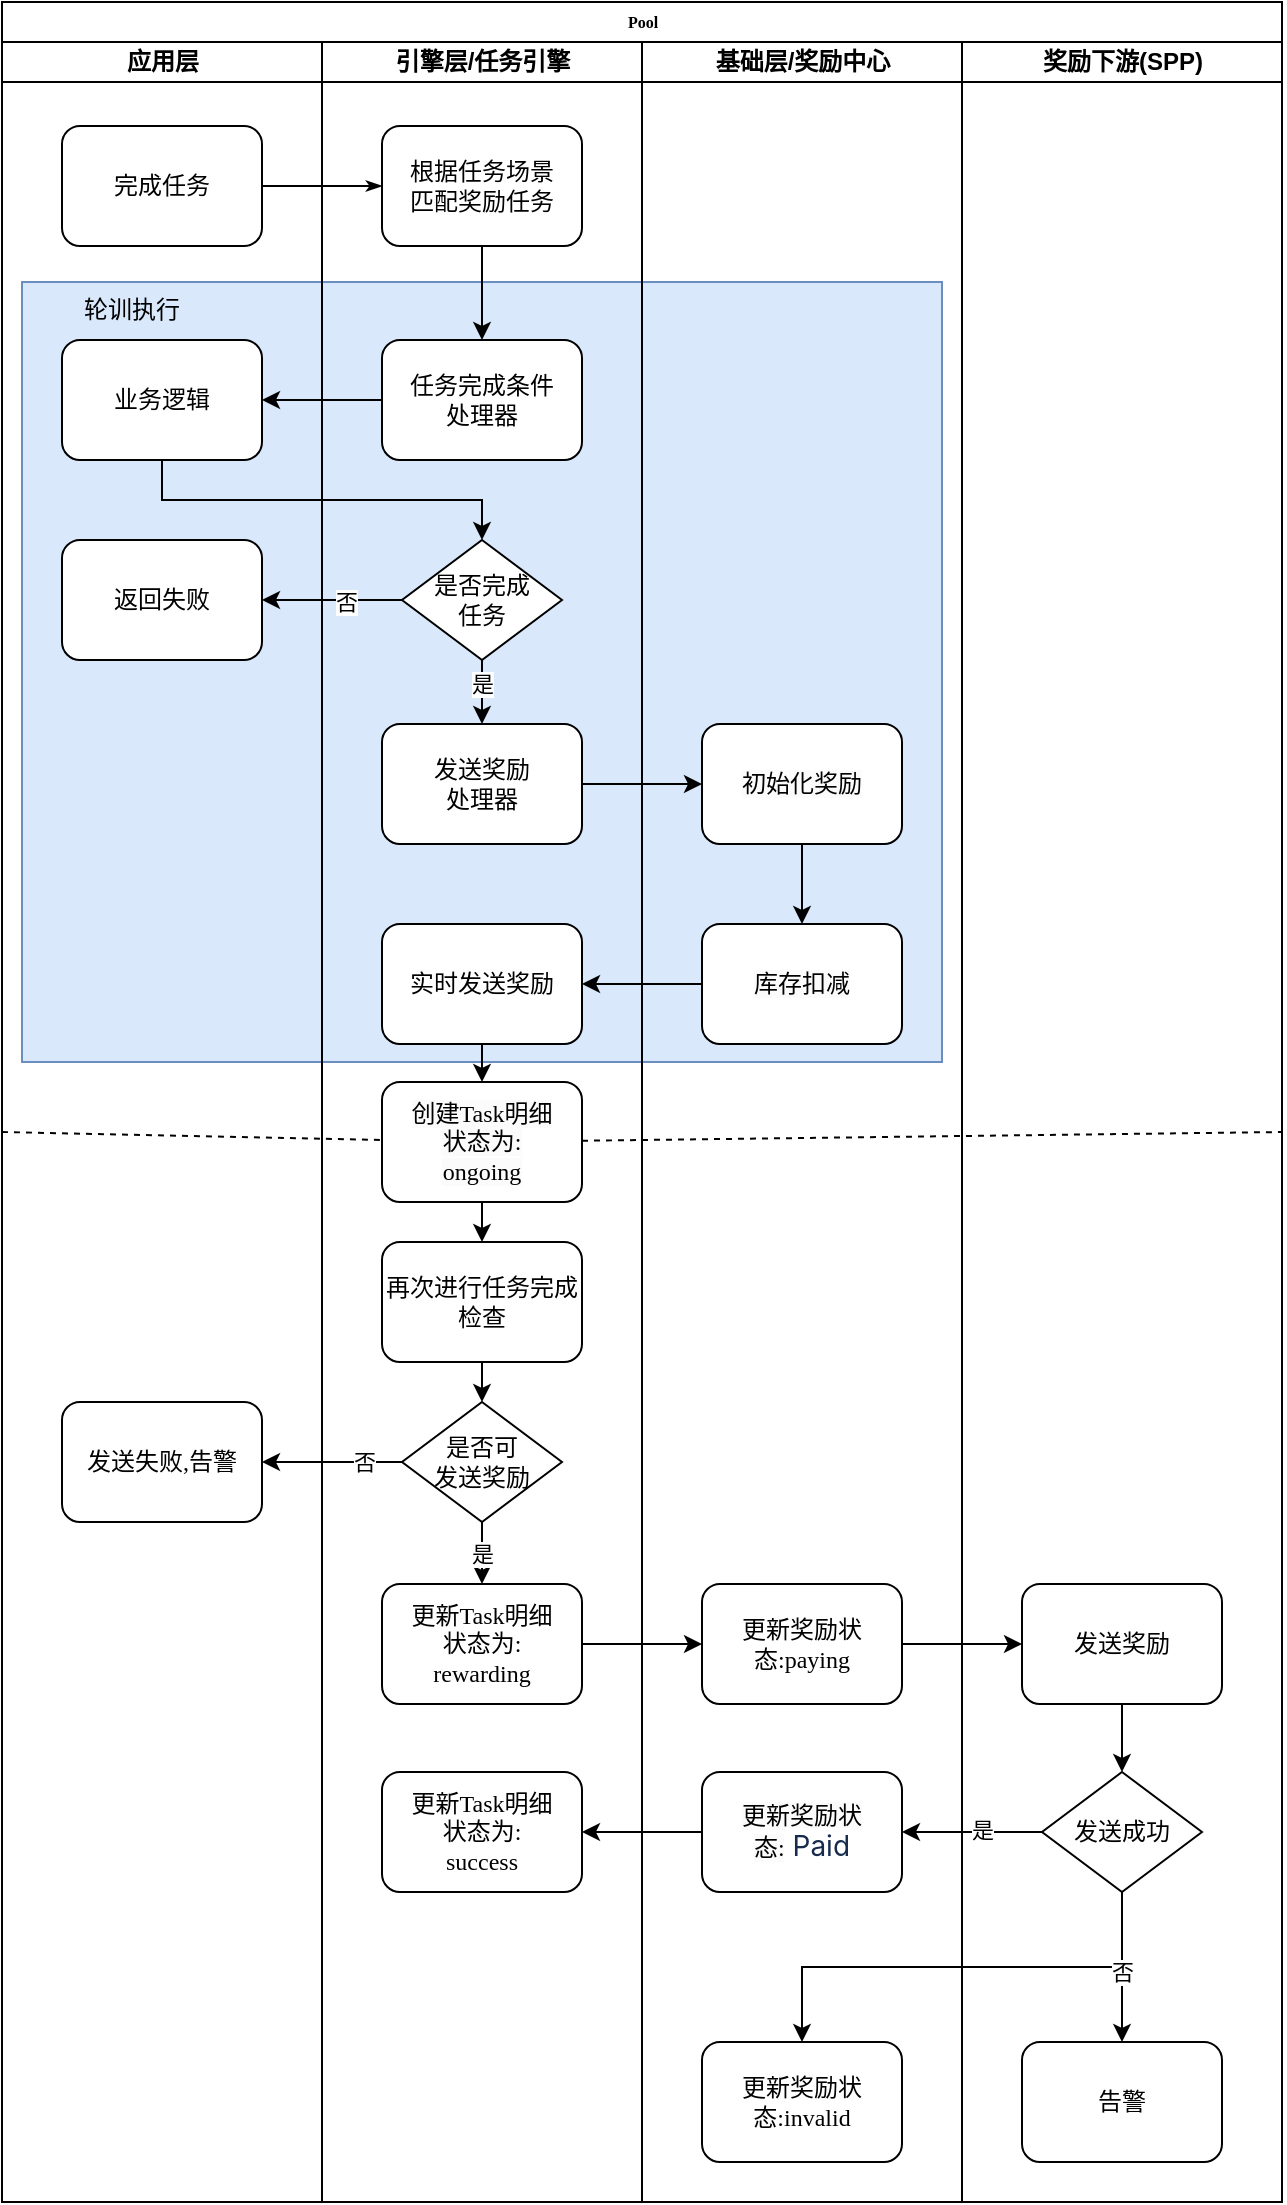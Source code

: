 <mxfile version="26.1.0">
  <diagram name="第 1 页" id="QEm1x_4ddXBvyxmgqNDN">
    <mxGraphModel dx="1338" dy="746" grid="1" gridSize="10" guides="1" tooltips="1" connect="1" arrows="1" fold="1" page="1" pageScale="1" pageWidth="827" pageHeight="1169" math="0" shadow="0">
      <root>
        <mxCell id="0" />
        <mxCell id="1" parent="0" />
        <mxCell id="FhH42oNWLTz3iLt1cTTA-1" value="" style="rounded=0;whiteSpace=wrap;html=1;fillColor=#dae8fc;strokeColor=#6c8ebf;" vertex="1" parent="1">
          <mxGeometry x="80" y="180" width="460" height="390" as="geometry" />
        </mxCell>
        <mxCell id="FhH42oNWLTz3iLt1cTTA-2" value="Pool" style="swimlane;html=1;childLayout=stackLayout;startSize=20;rounded=0;shadow=0;labelBackgroundColor=none;strokeWidth=1;fontFamily=Verdana;fontSize=8;align=center;" vertex="1" parent="1">
          <mxGeometry x="70" y="40" width="640" height="1100" as="geometry" />
        </mxCell>
        <mxCell id="FhH42oNWLTz3iLt1cTTA-3" value="应用层" style="swimlane;html=1;startSize=20;" vertex="1" parent="FhH42oNWLTz3iLt1cTTA-2">
          <mxGeometry y="20" width="160" height="1080" as="geometry" />
        </mxCell>
        <mxCell id="FhH42oNWLTz3iLt1cTTA-4" value="&lt;font style=&quot;font-size: 12px;&quot;&gt;完成任务&lt;/font&gt;" style="rounded=1;whiteSpace=wrap;html=1;shadow=0;labelBackgroundColor=none;strokeWidth=1;fontFamily=Verdana;fontSize=8;align=center;" vertex="1" parent="FhH42oNWLTz3iLt1cTTA-3">
          <mxGeometry x="30" y="42" width="100" height="60" as="geometry" />
        </mxCell>
        <mxCell id="FhH42oNWLTz3iLt1cTTA-5" value="&lt;span style=&quot;font-size: 12px;&quot;&gt;发送失败,告警&lt;/span&gt;" style="rounded=1;whiteSpace=wrap;html=1;shadow=0;labelBackgroundColor=none;strokeWidth=1;fontFamily=Verdana;fontSize=8;align=center;" vertex="1" parent="FhH42oNWLTz3iLt1cTTA-3">
          <mxGeometry x="30" y="680" width="100" height="60" as="geometry" />
        </mxCell>
        <mxCell id="FhH42oNWLTz3iLt1cTTA-6" value="轮训执行" style="text;html=1;align=center;verticalAlign=middle;whiteSpace=wrap;rounded=0;" vertex="1" parent="FhH42oNWLTz3iLt1cTTA-3">
          <mxGeometry x="10" y="119" width="110" height="30" as="geometry" />
        </mxCell>
        <mxCell id="FhH42oNWLTz3iLt1cTTA-7" style="edgeStyle=orthogonalEdgeStyle;rounded=1;html=1;labelBackgroundColor=none;startArrow=none;startFill=0;startSize=5;endArrow=classicThin;endFill=1;endSize=5;jettySize=auto;orthogonalLoop=1;strokeWidth=1;fontFamily=Verdana;fontSize=8" edge="1" parent="FhH42oNWLTz3iLt1cTTA-2" source="FhH42oNWLTz3iLt1cTTA-4" target="FhH42oNWLTz3iLt1cTTA-9">
          <mxGeometry relative="1" as="geometry" />
        </mxCell>
        <mxCell id="FhH42oNWLTz3iLt1cTTA-8" value="引擎层/任务引擎" style="swimlane;html=1;startSize=20;" vertex="1" parent="FhH42oNWLTz3iLt1cTTA-2">
          <mxGeometry x="160" y="20" width="160" height="1080" as="geometry" />
        </mxCell>
        <mxCell id="FhH42oNWLTz3iLt1cTTA-9" value="&lt;font style=&quot;font-size: 12px;&quot;&gt;根据任务场景&lt;/font&gt;&lt;div&gt;&lt;font style=&quot;font-size: 12px;&quot;&gt;匹配&lt;/font&gt;&lt;span style=&quot;font-size: 12px; background-color: transparent; color: light-dark(rgb(0, 0, 0), rgb(255, 255, 255));&quot;&gt;奖励任务&lt;/span&gt;&lt;/div&gt;" style="rounded=1;whiteSpace=wrap;html=1;shadow=0;labelBackgroundColor=none;strokeWidth=1;fontFamily=Verdana;fontSize=8;align=center;" vertex="1" parent="FhH42oNWLTz3iLt1cTTA-8">
          <mxGeometry x="30" y="42" width="100" height="60" as="geometry" />
        </mxCell>
        <mxCell id="FhH42oNWLTz3iLt1cTTA-10" value="&lt;span style=&quot;font-size: 12px;&quot;&gt;实时发送奖励&lt;/span&gt;" style="rounded=1;whiteSpace=wrap;html=1;shadow=0;labelBackgroundColor=none;strokeWidth=1;fontFamily=Verdana;fontSize=8;align=center;" vertex="1" parent="FhH42oNWLTz3iLt1cTTA-8">
          <mxGeometry x="30" y="441" width="100" height="60" as="geometry" />
        </mxCell>
        <mxCell id="FhH42oNWLTz3iLt1cTTA-11" value="是" style="edgeStyle=orthogonalEdgeStyle;rounded=0;orthogonalLoop=1;jettySize=auto;html=1;exitX=0.5;exitY=1;exitDx=0;exitDy=0;" edge="1" parent="FhH42oNWLTz3iLt1cTTA-8" source="FhH42oNWLTz3iLt1cTTA-12" target="FhH42oNWLTz3iLt1cTTA-15">
          <mxGeometry relative="1" as="geometry" />
        </mxCell>
        <mxCell id="FhH42oNWLTz3iLt1cTTA-12" value="&lt;span style=&quot;font-size: 12px;&quot;&gt;是否可&lt;/span&gt;&lt;div&gt;&lt;span style=&quot;font-size: 12px;&quot;&gt;发送奖励&lt;/span&gt;&lt;/div&gt;" style="rhombus;whiteSpace=wrap;html=1;rounded=0;shadow=0;labelBackgroundColor=none;strokeWidth=1;fontFamily=Verdana;fontSize=8;align=center;" vertex="1" parent="FhH42oNWLTz3iLt1cTTA-8">
          <mxGeometry x="40" y="680" width="80" height="60" as="geometry" />
        </mxCell>
        <mxCell id="FhH42oNWLTz3iLt1cTTA-13" style="edgeStyle=orthogonalEdgeStyle;rounded=0;orthogonalLoop=1;jettySize=auto;html=1;exitX=0.5;exitY=1;exitDx=0;exitDy=0;entryX=0.5;entryY=0;entryDx=0;entryDy=0;" edge="1" parent="FhH42oNWLTz3iLt1cTTA-8" source="FhH42oNWLTz3iLt1cTTA-14" target="FhH42oNWLTz3iLt1cTTA-12">
          <mxGeometry relative="1" as="geometry" />
        </mxCell>
        <mxCell id="FhH42oNWLTz3iLt1cTTA-14" value="&lt;span style=&quot;font-size: 12px;&quot;&gt;再次进行任务完成检查&lt;/span&gt;" style="rounded=1;whiteSpace=wrap;html=1;shadow=0;labelBackgroundColor=none;strokeWidth=1;fontFamily=Verdana;fontSize=8;align=center;" vertex="1" parent="FhH42oNWLTz3iLt1cTTA-8">
          <mxGeometry x="30" y="600" width="100" height="60" as="geometry" />
        </mxCell>
        <mxCell id="FhH42oNWLTz3iLt1cTTA-15" value="&lt;span style=&quot;font-size: 12px;&quot;&gt;更新Task明细&lt;/span&gt;&lt;div&gt;&lt;span style=&quot;font-size: 12px;&quot;&gt;状态为&lt;/span&gt;&lt;span style=&quot;font-size: 12px; background-color: transparent; color: light-dark(rgb(0, 0, 0), rgb(255, 255, 255));&quot;&gt;:&lt;/span&gt;&lt;/div&gt;&lt;div&gt;&lt;span style=&quot;font-size: 12px; background-color: transparent; color: light-dark(rgb(0, 0, 0), rgb(255, 255, 255));&quot;&gt;rewarding&lt;/span&gt;&lt;/div&gt;" style="rounded=1;whiteSpace=wrap;html=1;shadow=0;labelBackgroundColor=none;strokeWidth=1;fontFamily=Verdana;fontSize=8;align=center;" vertex="1" parent="FhH42oNWLTz3iLt1cTTA-8">
          <mxGeometry x="30" y="771" width="100" height="60" as="geometry" />
        </mxCell>
        <mxCell id="FhH42oNWLTz3iLt1cTTA-16" value="&lt;span style=&quot;font-size: 12px;&quot;&gt;发送奖励&lt;/span&gt;&lt;div&gt;&lt;span style=&quot;font-size: 12px;&quot;&gt;处理器&lt;/span&gt;&lt;span style=&quot;font-size: 12px;&quot;&gt;&lt;/span&gt;&lt;/div&gt;" style="rounded=1;whiteSpace=wrap;html=1;shadow=0;labelBackgroundColor=none;strokeWidth=1;fontFamily=Verdana;fontSize=8;align=center;" vertex="1" parent="FhH42oNWLTz3iLt1cTTA-8">
          <mxGeometry x="30" y="341" width="100" height="60" as="geometry" />
        </mxCell>
        <mxCell id="FhH42oNWLTz3iLt1cTTA-17" style="edgeStyle=orthogonalEdgeStyle;rounded=0;orthogonalLoop=1;jettySize=auto;html=1;exitX=0.5;exitY=1;exitDx=0;exitDy=0;entryX=0.5;entryY=0;entryDx=0;entryDy=0;" edge="1" parent="FhH42oNWLTz3iLt1cTTA-8" source="FhH42oNWLTz3iLt1cTTA-19" target="FhH42oNWLTz3iLt1cTTA-16">
          <mxGeometry relative="1" as="geometry" />
        </mxCell>
        <mxCell id="FhH42oNWLTz3iLt1cTTA-18" value="是" style="edgeLabel;html=1;align=center;verticalAlign=middle;resizable=0;points=[];" connectable="0" vertex="1" parent="FhH42oNWLTz3iLt1cTTA-17">
          <mxGeometry x="-0.25" relative="1" as="geometry">
            <mxPoint as="offset" />
          </mxGeometry>
        </mxCell>
        <mxCell id="FhH42oNWLTz3iLt1cTTA-19" value="&lt;span style=&quot;font-size: 12px;&quot;&gt;是否完成&lt;/span&gt;&lt;div&gt;&lt;span style=&quot;font-size: 12px;&quot;&gt;任务&lt;/span&gt;&lt;/div&gt;" style="rhombus;whiteSpace=wrap;html=1;rounded=0;shadow=0;labelBackgroundColor=none;strokeWidth=1;fontFamily=Verdana;fontSize=8;align=center;" vertex="1" parent="FhH42oNWLTz3iLt1cTTA-8">
          <mxGeometry x="40" y="249" width="80" height="60" as="geometry" />
        </mxCell>
        <mxCell id="FhH42oNWLTz3iLt1cTTA-20" value="基础层/奖励中心" style="swimlane;html=1;startSize=20;" vertex="1" parent="FhH42oNWLTz3iLt1cTTA-2">
          <mxGeometry x="320" y="20" width="160" height="1080" as="geometry" />
        </mxCell>
        <mxCell id="FhH42oNWLTz3iLt1cTTA-21" style="edgeStyle=orthogonalEdgeStyle;rounded=0;orthogonalLoop=1;jettySize=auto;html=1;exitX=0.5;exitY=1;exitDx=0;exitDy=0;entryX=0.5;entryY=0;entryDx=0;entryDy=0;" edge="1" parent="FhH42oNWLTz3iLt1cTTA-20" source="FhH42oNWLTz3iLt1cTTA-22" target="FhH42oNWLTz3iLt1cTTA-23">
          <mxGeometry relative="1" as="geometry" />
        </mxCell>
        <mxCell id="FhH42oNWLTz3iLt1cTTA-22" value="&lt;span style=&quot;color: rgb(0, 0, 0); font-family: Verdana; font-size: 12px; font-style: normal; font-variant-ligatures: normal; font-variant-caps: normal; font-weight: 400; letter-spacing: normal; orphans: 2; text-align: center; text-indent: 0px; text-transform: none; widows: 2; word-spacing: 0px; -webkit-text-stroke-width: 0px; white-space: normal; background-color: rgb(251, 251, 251); text-decoration-thickness: initial; text-decoration-style: initial; text-decoration-color: initial; float: none; display: inline !important;&quot;&gt;初始化奖励&lt;/span&gt;" style="rounded=1;whiteSpace=wrap;html=1;shadow=0;labelBackgroundColor=none;strokeWidth=1;fontFamily=Verdana;fontSize=8;align=center;" vertex="1" parent="FhH42oNWLTz3iLt1cTTA-20">
          <mxGeometry x="30" y="341" width="100" height="60" as="geometry" />
        </mxCell>
        <mxCell id="FhH42oNWLTz3iLt1cTTA-23" value="&lt;span style=&quot;color: rgb(0, 0, 0); font-family: Verdana; font-size: 12px; font-style: normal; font-variant-ligatures: normal; font-variant-caps: normal; font-weight: 400; letter-spacing: normal; orphans: 2; text-align: center; text-indent: 0px; text-transform: none; widows: 2; word-spacing: 0px; -webkit-text-stroke-width: 0px; white-space: normal; background-color: rgb(251, 251, 251); text-decoration-thickness: initial; text-decoration-style: initial; text-decoration-color: initial; float: none; display: inline !important;&quot;&gt;库存扣减&lt;/span&gt;" style="rounded=1;whiteSpace=wrap;html=1;shadow=0;labelBackgroundColor=none;strokeWidth=1;fontFamily=Verdana;fontSize=8;align=center;" vertex="1" parent="FhH42oNWLTz3iLt1cTTA-20">
          <mxGeometry x="30" y="441" width="100" height="60" as="geometry" />
        </mxCell>
        <mxCell id="FhH42oNWLTz3iLt1cTTA-24" value="&lt;span style=&quot;font-size: 12px;&quot;&gt;更新奖励状态:paying&lt;/span&gt;" style="rounded=1;whiteSpace=wrap;html=1;shadow=0;labelBackgroundColor=none;strokeWidth=1;fontFamily=Verdana;fontSize=8;align=center;" vertex="1" parent="FhH42oNWLTz3iLt1cTTA-20">
          <mxGeometry x="30" y="771" width="100" height="60" as="geometry" />
        </mxCell>
        <mxCell id="FhH42oNWLTz3iLt1cTTA-25" value="&lt;span style=&quot;font-size: 12px;&quot;&gt;更新奖励状态:invalid&lt;/span&gt;" style="rounded=1;whiteSpace=wrap;html=1;shadow=0;labelBackgroundColor=none;strokeWidth=1;fontFamily=Verdana;fontSize=8;align=center;" vertex="1" parent="FhH42oNWLTz3iLt1cTTA-20">
          <mxGeometry x="30" y="1000" width="100" height="60" as="geometry" />
        </mxCell>
        <mxCell id="FhH42oNWLTz3iLt1cTTA-26" style="edgeStyle=orthogonalEdgeStyle;rounded=0;orthogonalLoop=1;jettySize=auto;html=1;exitX=0;exitY=0.5;exitDx=0;exitDy=0;entryX=1;entryY=0.5;entryDx=0;entryDy=0;" edge="1" parent="FhH42oNWLTz3iLt1cTTA-2" source="FhH42oNWLTz3iLt1cTTA-23" target="FhH42oNWLTz3iLt1cTTA-10">
          <mxGeometry relative="1" as="geometry" />
        </mxCell>
        <mxCell id="FhH42oNWLTz3iLt1cTTA-27" style="edgeStyle=orthogonalEdgeStyle;rounded=0;orthogonalLoop=1;jettySize=auto;html=1;exitX=0;exitY=0.5;exitDx=0;exitDy=0;entryX=1;entryY=0.5;entryDx=0;entryDy=0;" edge="1" parent="FhH42oNWLTz3iLt1cTTA-2" source="FhH42oNWLTz3iLt1cTTA-12" target="FhH42oNWLTz3iLt1cTTA-5">
          <mxGeometry relative="1" as="geometry" />
        </mxCell>
        <mxCell id="FhH42oNWLTz3iLt1cTTA-28" value="否" style="edgeLabel;html=1;align=center;verticalAlign=middle;resizable=0;points=[];" connectable="0" vertex="1" parent="FhH42oNWLTz3iLt1cTTA-27">
          <mxGeometry x="-0.61" y="-1" relative="1" as="geometry">
            <mxPoint x="-6" y="1" as="offset" />
          </mxGeometry>
        </mxCell>
        <mxCell id="FhH42oNWLTz3iLt1cTTA-29" style="edgeStyle=orthogonalEdgeStyle;rounded=0;orthogonalLoop=1;jettySize=auto;html=1;exitX=1;exitY=0.5;exitDx=0;exitDy=0;entryX=0;entryY=0.5;entryDx=0;entryDy=0;" edge="1" parent="FhH42oNWLTz3iLt1cTTA-2" source="FhH42oNWLTz3iLt1cTTA-15" target="FhH42oNWLTz3iLt1cTTA-24">
          <mxGeometry relative="1" as="geometry" />
        </mxCell>
        <mxCell id="FhH42oNWLTz3iLt1cTTA-30" style="edgeStyle=orthogonalEdgeStyle;rounded=0;orthogonalLoop=1;jettySize=auto;html=1;exitX=1;exitY=0.5;exitDx=0;exitDy=0;entryX=0;entryY=0.5;entryDx=0;entryDy=0;" edge="1" parent="FhH42oNWLTz3iLt1cTTA-2" source="FhH42oNWLTz3iLt1cTTA-16" target="FhH42oNWLTz3iLt1cTTA-22">
          <mxGeometry relative="1" as="geometry" />
        </mxCell>
        <mxCell id="FhH42oNWLTz3iLt1cTTA-31" style="edgeStyle=orthogonalEdgeStyle;rounded=0;orthogonalLoop=1;jettySize=auto;html=1;exitX=1;exitY=0.5;exitDx=0;exitDy=0;entryX=0;entryY=0.5;entryDx=0;entryDy=0;" edge="1" parent="FhH42oNWLTz3iLt1cTTA-2" source="FhH42oNWLTz3iLt1cTTA-24" target="FhH42oNWLTz3iLt1cTTA-33">
          <mxGeometry relative="1" as="geometry" />
        </mxCell>
        <mxCell id="FhH42oNWLTz3iLt1cTTA-32" value="奖励下游(SPP)" style="swimlane;html=1;startSize=20;" vertex="1" parent="FhH42oNWLTz3iLt1cTTA-2">
          <mxGeometry x="480" y="20" width="160" height="1080" as="geometry" />
        </mxCell>
        <mxCell id="FhH42oNWLTz3iLt1cTTA-33" value="&lt;span style=&quot;font-size: 12px;&quot;&gt;发送奖励&lt;/span&gt;" style="rounded=1;whiteSpace=wrap;html=1;shadow=0;labelBackgroundColor=none;strokeWidth=1;fontFamily=Verdana;fontSize=8;align=center;" vertex="1" parent="FhH42oNWLTz3iLt1cTTA-32">
          <mxGeometry x="30" y="771" width="100" height="60" as="geometry" />
        </mxCell>
        <mxCell id="FhH42oNWLTz3iLt1cTTA-34" value="&lt;span style=&quot;font-size: 12px;&quot;&gt;更新Task明细&lt;/span&gt;&lt;div&gt;&lt;span style=&quot;font-size: 12px;&quot;&gt;状态为&lt;/span&gt;&lt;span style=&quot;font-size: 12px; background-color: transparent; color: light-dark(rgb(0, 0, 0), rgb(255, 255, 255));&quot;&gt;:&lt;/span&gt;&lt;/div&gt;&lt;div&gt;&lt;span style=&quot;font-size: 12px; background-color: transparent; color: light-dark(rgb(0, 0, 0), rgb(255, 255, 255));&quot;&gt;success&lt;/span&gt;&lt;/div&gt;" style="rounded=1;whiteSpace=wrap;html=1;shadow=0;labelBackgroundColor=none;strokeWidth=1;fontFamily=Verdana;fontSize=8;align=center;" vertex="1" parent="FhH42oNWLTz3iLt1cTTA-32">
          <mxGeometry x="-290" y="865" width="100" height="60" as="geometry" />
        </mxCell>
        <mxCell id="FhH42oNWLTz3iLt1cTTA-35" value="&lt;span style=&quot;color: rgb(0, 0, 0); font-size: 12px; background-color: rgb(251, 251, 251); float: none; display: inline !important;&quot;&gt;更新奖励状态:&lt;/span&gt;&lt;span style=&quot;color: rgb(23, 43, 77); font-family: -apple-system, &amp;quot;system-ui&amp;quot;, &amp;quot;Segoe UI&amp;quot;, Roboto, Oxygen, Ubuntu, &amp;quot;Fira Sans&amp;quot;, &amp;quot;Droid Sans&amp;quot;, &amp;quot;Helvetica Neue&amp;quot;, sans-serif; font-size: 14px; text-align: left; background-color: rgb(255, 255, 255);&quot;&gt;&amp;nbsp;Paid&lt;/span&gt;" style="rounded=1;whiteSpace=wrap;html=1;shadow=0;labelBackgroundColor=none;strokeWidth=1;fontFamily=Verdana;fontSize=8;align=center;" vertex="1" parent="FhH42oNWLTz3iLt1cTTA-32">
          <mxGeometry x="-130" y="865" width="100" height="60" as="geometry" />
        </mxCell>
        <mxCell id="FhH42oNWLTz3iLt1cTTA-36" value="&lt;span style=&quot;font-size: 12px;&quot;&gt;发送成功&lt;/span&gt;" style="rhombus;whiteSpace=wrap;html=1;rounded=0;shadow=0;labelBackgroundColor=none;strokeWidth=1;fontFamily=Verdana;fontSize=8;align=center;" vertex="1" parent="FhH42oNWLTz3iLt1cTTA-32">
          <mxGeometry x="40" y="865" width="80" height="60" as="geometry" />
        </mxCell>
        <mxCell id="FhH42oNWLTz3iLt1cTTA-37" style="edgeStyle=orthogonalEdgeStyle;rounded=0;orthogonalLoop=1;jettySize=auto;html=1;exitX=0.5;exitY=1;exitDx=0;exitDy=0;entryX=0.5;entryY=0;entryDx=0;entryDy=0;" edge="1" parent="FhH42oNWLTz3iLt1cTTA-32" target="FhH42oNWLTz3iLt1cTTA-36">
          <mxGeometry relative="1" as="geometry">
            <mxPoint x="80" y="831" as="sourcePoint" />
          </mxGeometry>
        </mxCell>
        <mxCell id="FhH42oNWLTz3iLt1cTTA-38" value="&lt;span style=&quot;font-size: 12px;&quot;&gt;告警&lt;/span&gt;" style="rounded=1;whiteSpace=wrap;html=1;shadow=0;labelBackgroundColor=none;strokeWidth=1;fontFamily=Verdana;fontSize=8;align=center;" vertex="1" parent="FhH42oNWLTz3iLt1cTTA-32">
          <mxGeometry x="30" y="1000" width="100" height="60" as="geometry" />
        </mxCell>
        <mxCell id="FhH42oNWLTz3iLt1cTTA-39" style="edgeStyle=orthogonalEdgeStyle;rounded=0;orthogonalLoop=1;jettySize=auto;html=1;exitX=0.5;exitY=1;exitDx=0;exitDy=0;entryX=0.5;entryY=0;entryDx=0;entryDy=0;" edge="1" parent="FhH42oNWLTz3iLt1cTTA-32" source="FhH42oNWLTz3iLt1cTTA-36" target="FhH42oNWLTz3iLt1cTTA-38">
          <mxGeometry relative="1" as="geometry">
            <mxPoint x="80" y="985" as="targetPoint" />
          </mxGeometry>
        </mxCell>
        <mxCell id="FhH42oNWLTz3iLt1cTTA-40" value="否" style="edgeLabel;html=1;align=center;verticalAlign=middle;resizable=0;points=[];" connectable="0" vertex="1" parent="FhH42oNWLTz3iLt1cTTA-39">
          <mxGeometry x="0.084" y="-3" relative="1" as="geometry">
            <mxPoint x="3" y="-2" as="offset" />
          </mxGeometry>
        </mxCell>
        <mxCell id="FhH42oNWLTz3iLt1cTTA-41" style="edgeStyle=orthogonalEdgeStyle;rounded=0;orthogonalLoop=1;jettySize=auto;html=1;exitX=0;exitY=0.5;exitDx=0;exitDy=0;entryX=1;entryY=0.5;entryDx=0;entryDy=0;" edge="1" parent="FhH42oNWLTz3iLt1cTTA-32" source="FhH42oNWLTz3iLt1cTTA-36" target="FhH42oNWLTz3iLt1cTTA-35">
          <mxGeometry relative="1" as="geometry" />
        </mxCell>
        <mxCell id="FhH42oNWLTz3iLt1cTTA-42" value="是" style="edgeLabel;html=1;align=center;verticalAlign=middle;resizable=0;points=[];" connectable="0" vertex="1" parent="FhH42oNWLTz3iLt1cTTA-41">
          <mxGeometry x="-0.125" y="-1" relative="1" as="geometry">
            <mxPoint as="offset" />
          </mxGeometry>
        </mxCell>
        <mxCell id="FhH42oNWLTz3iLt1cTTA-43" style="edgeStyle=orthogonalEdgeStyle;rounded=0;orthogonalLoop=1;jettySize=auto;html=1;exitX=0;exitY=0.5;exitDx=0;exitDy=0;entryX=1;entryY=0.5;entryDx=0;entryDy=0;" edge="1" parent="FhH42oNWLTz3iLt1cTTA-32" source="FhH42oNWLTz3iLt1cTTA-35" target="FhH42oNWLTz3iLt1cTTA-34">
          <mxGeometry relative="1" as="geometry" />
        </mxCell>
        <mxCell id="FhH42oNWLTz3iLt1cTTA-44" style="edgeStyle=orthogonalEdgeStyle;rounded=0;orthogonalLoop=1;jettySize=auto;html=1;exitX=0.5;exitY=1;exitDx=0;exitDy=0;entryX=0.5;entryY=0;entryDx=0;entryDy=0;" edge="1" parent="FhH42oNWLTz3iLt1cTTA-2" source="FhH42oNWLTz3iLt1cTTA-36" target="FhH42oNWLTz3iLt1cTTA-25">
          <mxGeometry relative="1" as="geometry" />
        </mxCell>
        <mxCell id="FhH42oNWLTz3iLt1cTTA-45" value="否" style="edgeLabel;html=1;align=center;verticalAlign=middle;resizable=0;points=[];" vertex="1" connectable="0" parent="FhH42oNWLTz3iLt1cTTA-44">
          <mxGeometry x="-0.681" y="1" relative="1" as="geometry">
            <mxPoint y="1" as="offset" />
          </mxGeometry>
        </mxCell>
        <mxCell id="FhH42oNWLTz3iLt1cTTA-46" value="" style="endArrow=none;dashed=1;html=1;rounded=0;" edge="1" parent="1" source="FhH42oNWLTz3iLt1cTTA-57">
          <mxGeometry width="50" height="50" relative="1" as="geometry">
            <mxPoint x="70" y="605" as="sourcePoint" />
            <mxPoint x="710" y="605" as="targetPoint" />
          </mxGeometry>
        </mxCell>
        <mxCell id="FhH42oNWLTz3iLt1cTTA-47" style="edgeStyle=orthogonalEdgeStyle;rounded=0;orthogonalLoop=1;jettySize=auto;html=1;exitX=0;exitY=0.5;exitDx=0;exitDy=0;entryX=1;entryY=0.5;entryDx=0;entryDy=0;" edge="1" parent="1" source="FhH42oNWLTz3iLt1cTTA-48" target="FhH42oNWLTz3iLt1cTTA-50">
          <mxGeometry relative="1" as="geometry" />
        </mxCell>
        <mxCell id="FhH42oNWLTz3iLt1cTTA-48" value="&lt;span style=&quot;font-size: 12px;&quot;&gt;任务完成条件&lt;/span&gt;&lt;div&gt;&lt;span style=&quot;font-size: 12px;&quot;&gt;处理器&lt;/span&gt;&lt;/div&gt;" style="rounded=1;whiteSpace=wrap;html=1;shadow=0;labelBackgroundColor=none;strokeWidth=1;fontFamily=Verdana;fontSize=8;align=center;" vertex="1" parent="1">
          <mxGeometry x="260" y="209" width="100" height="60" as="geometry" />
        </mxCell>
        <mxCell id="FhH42oNWLTz3iLt1cTTA-49" style="edgeStyle=orthogonalEdgeStyle;rounded=0;orthogonalLoop=1;jettySize=auto;html=1;exitX=0.5;exitY=1;exitDx=0;exitDy=0;entryX=0.5;entryY=0;entryDx=0;entryDy=0;" edge="1" parent="1" source="FhH42oNWLTz3iLt1cTTA-50" target="FhH42oNWLTz3iLt1cTTA-19">
          <mxGeometry relative="1" as="geometry" />
        </mxCell>
        <mxCell id="FhH42oNWLTz3iLt1cTTA-50" value="&lt;span style=&quot;font-size: 12px;&quot;&gt;业务逻辑&lt;/span&gt;" style="rounded=1;whiteSpace=wrap;html=1;shadow=0;labelBackgroundColor=none;strokeWidth=1;fontFamily=Verdana;fontSize=8;align=center;" vertex="1" parent="1">
          <mxGeometry x="100" y="209" width="100" height="60" as="geometry" />
        </mxCell>
        <mxCell id="FhH42oNWLTz3iLt1cTTA-51" value="&lt;span style=&quot;font-size: 12px;&quot;&gt;返回失败&lt;/span&gt;" style="rounded=1;whiteSpace=wrap;html=1;shadow=0;labelBackgroundColor=none;strokeWidth=1;fontFamily=Verdana;fontSize=8;align=center;" vertex="1" parent="1">
          <mxGeometry x="100" y="309" width="100" height="60" as="geometry" />
        </mxCell>
        <mxCell id="FhH42oNWLTz3iLt1cTTA-52" style="edgeStyle=orthogonalEdgeStyle;rounded=0;orthogonalLoop=1;jettySize=auto;html=1;exitX=0;exitY=0.5;exitDx=0;exitDy=0;entryX=1;entryY=0.5;entryDx=0;entryDy=0;" edge="1" parent="1" source="FhH42oNWLTz3iLt1cTTA-19" target="FhH42oNWLTz3iLt1cTTA-51">
          <mxGeometry relative="1" as="geometry" />
        </mxCell>
        <mxCell id="FhH42oNWLTz3iLt1cTTA-53" value="否" style="edgeLabel;html=1;align=center;verticalAlign=middle;resizable=0;points=[];" connectable="0" vertex="1" parent="FhH42oNWLTz3iLt1cTTA-52">
          <mxGeometry x="-0.2" y="1" relative="1" as="geometry">
            <mxPoint as="offset" />
          </mxGeometry>
        </mxCell>
        <mxCell id="FhH42oNWLTz3iLt1cTTA-54" style="edgeStyle=orthogonalEdgeStyle;rounded=0;orthogonalLoop=1;jettySize=auto;html=1;exitX=0.5;exitY=1;exitDx=0;exitDy=0;entryX=0.5;entryY=0;entryDx=0;entryDy=0;" edge="1" parent="1" source="FhH42oNWLTz3iLt1cTTA-9" target="FhH42oNWLTz3iLt1cTTA-48">
          <mxGeometry relative="1" as="geometry" />
        </mxCell>
        <mxCell id="FhH42oNWLTz3iLt1cTTA-55" value="" style="endArrow=none;dashed=1;html=1;rounded=0;" edge="1" parent="1" target="FhH42oNWLTz3iLt1cTTA-57">
          <mxGeometry width="50" height="50" relative="1" as="geometry">
            <mxPoint x="70" y="605" as="sourcePoint" />
            <mxPoint x="710" y="605" as="targetPoint" />
          </mxGeometry>
        </mxCell>
        <mxCell id="FhH42oNWLTz3iLt1cTTA-56" style="edgeStyle=orthogonalEdgeStyle;rounded=0;orthogonalLoop=1;jettySize=auto;html=1;exitX=0.5;exitY=1;exitDx=0;exitDy=0;entryX=0.5;entryY=0;entryDx=0;entryDy=0;" edge="1" parent="1" source="FhH42oNWLTz3iLt1cTTA-57" target="FhH42oNWLTz3iLt1cTTA-14">
          <mxGeometry relative="1" as="geometry" />
        </mxCell>
        <mxCell id="FhH42oNWLTz3iLt1cTTA-57" value="&lt;div&gt;&lt;span style=&quot;color: rgb(0, 0, 0); font-family: Verdana; font-size: 12px; font-style: normal; font-variant-ligatures: normal; font-variant-caps: normal; font-weight: 400; letter-spacing: normal; orphans: 2; text-align: center; text-indent: 0px; text-transform: none; widows: 2; word-spacing: 0px; -webkit-text-stroke-width: 0px; white-space: normal; background-color: rgb(251, 251, 251); text-decoration-thickness: initial; text-decoration-style: initial; text-decoration-color: initial; float: none; display: inline !important;&quot;&gt;创建Task明细&lt;/span&gt;&lt;/div&gt;&lt;div&gt;&lt;span style=&quot;color: rgb(0, 0, 0); font-family: Verdana; font-size: 12px; font-style: normal; font-variant-ligatures: normal; font-variant-caps: normal; font-weight: 400; letter-spacing: normal; orphans: 2; text-align: center; text-indent: 0px; text-transform: none; widows: 2; word-spacing: 0px; -webkit-text-stroke-width: 0px; white-space: normal; background-color: rgb(251, 251, 251); text-decoration-thickness: initial; text-decoration-style: initial; text-decoration-color: initial; float: none; display: inline !important;&quot;&gt;状态为:&lt;/span&gt;&lt;/div&gt;&lt;div&gt;&lt;span style=&quot;color: rgb(0, 0, 0); font-family: Verdana; font-size: 12px; font-style: normal; font-variant-ligatures: normal; font-variant-caps: normal; font-weight: 400; letter-spacing: normal; orphans: 2; text-align: center; text-indent: 0px; text-transform: none; widows: 2; word-spacing: 0px; -webkit-text-stroke-width: 0px; white-space: normal; background-color: rgb(251, 251, 251); text-decoration-thickness: initial; text-decoration-style: initial; text-decoration-color: initial; float: none; display: inline !important;&quot;&gt;ongoing&lt;/span&gt;&lt;/div&gt;" style="rounded=1;whiteSpace=wrap;html=1;shadow=0;labelBackgroundColor=none;strokeWidth=1;fontFamily=Verdana;fontSize=8;align=center;" vertex="1" parent="1">
          <mxGeometry x="260" y="580" width="100" height="60" as="geometry" />
        </mxCell>
        <mxCell id="FhH42oNWLTz3iLt1cTTA-58" style="edgeStyle=orthogonalEdgeStyle;rounded=0;orthogonalLoop=1;jettySize=auto;html=1;exitX=0.5;exitY=1;exitDx=0;exitDy=0;entryX=0.5;entryY=0;entryDx=0;entryDy=0;" edge="1" parent="1" source="FhH42oNWLTz3iLt1cTTA-10" target="FhH42oNWLTz3iLt1cTTA-57">
          <mxGeometry relative="1" as="geometry" />
        </mxCell>
      </root>
    </mxGraphModel>
  </diagram>
</mxfile>
